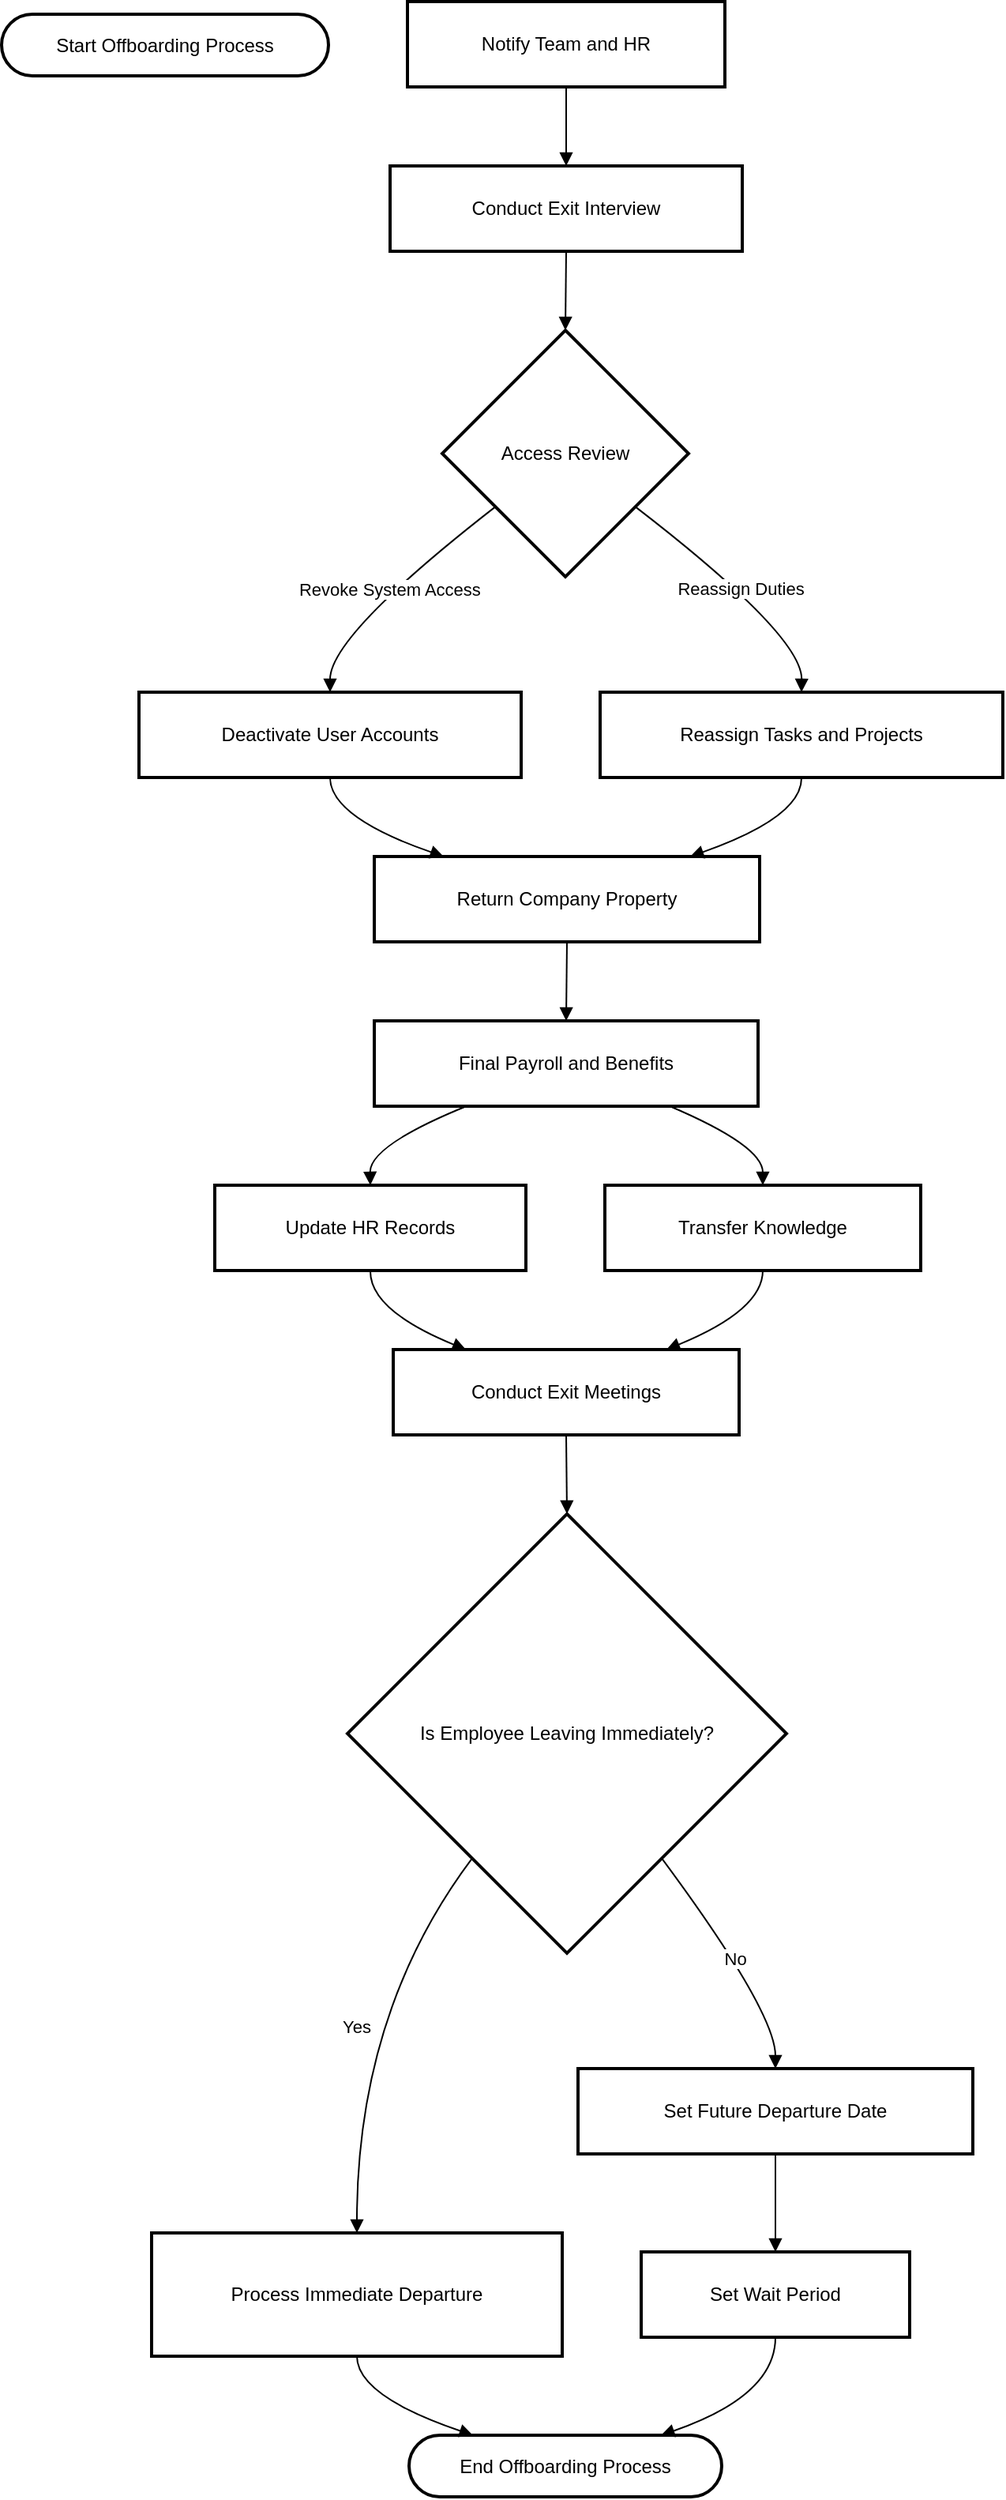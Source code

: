 <mxfile version="26.2.9">
  <diagram name="Page-1" id="GDX91udIqtMFT9c3IeWC">
    <mxGraphModel>
      <root>
        <mxCell id="0" />
        <mxCell id="1" parent="0" />
        <mxCell id="2" value="Start Offboarding Process" style="rounded=1;whiteSpace=wrap;arcSize=50;strokeWidth=2;" vertex="1" parent="1">
          <mxGeometry x="8" y="16" width="207" height="39" as="geometry" />
        </mxCell>
        <mxCell id="3" value="Notify Team and HR" style="whiteSpace=wrap;strokeWidth=2;" vertex="1" parent="1">
          <mxGeometry x="265" y="8" width="201" height="54" as="geometry" />
        </mxCell>
        <mxCell id="4" value="Conduct Exit Interview" style="whiteSpace=wrap;strokeWidth=2;" vertex="1" parent="1">
          <mxGeometry x="254" y="112" width="223" height="54" as="geometry" />
        </mxCell>
        <mxCell id="5" value="Access Review" style="rhombus;strokeWidth=2;whiteSpace=wrap;" vertex="1" parent="1">
          <mxGeometry x="287" y="216" width="156" height="156" as="geometry" />
        </mxCell>
        <mxCell id="6" value="Deactivate User Accounts" style="whiteSpace=wrap;strokeWidth=2;" vertex="1" parent="1">
          <mxGeometry x="95" y="445" width="242" height="54" as="geometry" />
        </mxCell>
        <mxCell id="7" value="Reassign Tasks and Projects" style="whiteSpace=wrap;strokeWidth=2;" vertex="1" parent="1">
          <mxGeometry x="387" y="445" width="255" height="54" as="geometry" />
        </mxCell>
        <mxCell id="8" value="Return Company Property" style="whiteSpace=wrap;strokeWidth=2;" vertex="1" parent="1">
          <mxGeometry x="244" y="549" width="244" height="54" as="geometry" />
        </mxCell>
        <mxCell id="9" value="Final Payroll and Benefits" style="whiteSpace=wrap;strokeWidth=2;" vertex="1" parent="1">
          <mxGeometry x="244" y="653" width="243" height="54" as="geometry" />
        </mxCell>
        <mxCell id="10" value="Update HR Records" style="whiteSpace=wrap;strokeWidth=2;" vertex="1" parent="1">
          <mxGeometry x="143" y="757" width="197" height="54" as="geometry" />
        </mxCell>
        <mxCell id="11" value="Transfer Knowledge" style="whiteSpace=wrap;strokeWidth=2;" vertex="1" parent="1">
          <mxGeometry x="390" y="757" width="200" height="54" as="geometry" />
        </mxCell>
        <mxCell id="12" value="Conduct Exit Meetings" style="whiteSpace=wrap;strokeWidth=2;" vertex="1" parent="1">
          <mxGeometry x="256" y="861" width="219" height="54" as="geometry" />
        </mxCell>
        <mxCell id="13" value="Is Employee Leaving Immediately?" style="rhombus;strokeWidth=2;whiteSpace=wrap;" vertex="1" parent="1">
          <mxGeometry x="227" y="965" width="278" height="278" as="geometry" />
        </mxCell>
        <mxCell id="14" value="Process Immediate Departure" style="whiteSpace=wrap;strokeWidth=2;" vertex="1" parent="1">
          <mxGeometry x="103" y="1420" width="260" height="78" as="geometry" />
        </mxCell>
        <mxCell id="15" value="Set Future Departure Date" style="whiteSpace=wrap;strokeWidth=2;" vertex="1" parent="1">
          <mxGeometry x="373" y="1316" width="250" height="54" as="geometry" />
        </mxCell>
        <mxCell id="16" value="End Offboarding Process" style="rounded=1;whiteSpace=wrap;arcSize=50;strokeWidth=2;" vertex="1" parent="1">
          <mxGeometry x="266" y="1548" width="198" height="39" as="geometry" />
        </mxCell>
        <mxCell id="17" value="Set Wait Period" style="whiteSpace=wrap;strokeWidth=2;" vertex="1" parent="1">
          <mxGeometry x="413" y="1432" width="170" height="54" as="geometry" />
        </mxCell>
        <mxCell id="18" value="" style="curved=1;startArrow=none;endArrow=block;exitX=0.5;exitY=1;entryX=0.5;entryY=0;" edge="1" parent="1" source="3" target="4">
          <mxGeometry relative="1" as="geometry">
            <Array as="points" />
          </mxGeometry>
        </mxCell>
        <mxCell id="19" value="" style="curved=1;startArrow=none;endArrow=block;exitX=0.5;exitY=1;entryX=0.5;entryY=0;" edge="1" parent="1" source="4" target="5">
          <mxGeometry relative="1" as="geometry">
            <Array as="points" />
          </mxGeometry>
        </mxCell>
        <mxCell id="20" value="Revoke System Access" style="curved=1;startArrow=none;endArrow=block;exitX=0;exitY=0.88;entryX=0.5;entryY=0;" edge="1" parent="1" source="5" target="6">
          <mxGeometry relative="1" as="geometry">
            <Array as="points">
              <mxPoint x="216" y="409" />
            </Array>
          </mxGeometry>
        </mxCell>
        <mxCell id="21" value="Reassign Duties" style="curved=1;startArrow=none;endArrow=block;exitX=1;exitY=0.88;entryX=0.5;entryY=0;" edge="1" parent="1" source="5" target="7">
          <mxGeometry relative="1" as="geometry">
            <Array as="points">
              <mxPoint x="515" y="409" />
            </Array>
          </mxGeometry>
        </mxCell>
        <mxCell id="22" value="" style="curved=1;startArrow=none;endArrow=block;exitX=0.5;exitY=1;entryX=0.18;entryY=0;" edge="1" parent="1" source="6" target="8">
          <mxGeometry relative="1" as="geometry">
            <Array as="points">
              <mxPoint x="216" y="524" />
            </Array>
          </mxGeometry>
        </mxCell>
        <mxCell id="23" value="" style="curved=1;startArrow=none;endArrow=block;exitX=0.5;exitY=1;entryX=0.82;entryY=0;" edge="1" parent="1" source="7" target="8">
          <mxGeometry relative="1" as="geometry">
            <Array as="points">
              <mxPoint x="515" y="524" />
            </Array>
          </mxGeometry>
        </mxCell>
        <mxCell id="24" value="" style="curved=1;startArrow=none;endArrow=block;exitX=0.5;exitY=1;entryX=0.5;entryY=0;" edge="1" parent="1" source="8" target="9">
          <mxGeometry relative="1" as="geometry">
            <Array as="points" />
          </mxGeometry>
        </mxCell>
        <mxCell id="25" value="" style="curved=1;startArrow=none;endArrow=block;exitX=0.24;exitY=1;entryX=0.5;entryY=0;" edge="1" parent="1" source="9" target="10">
          <mxGeometry relative="1" as="geometry">
            <Array as="points">
              <mxPoint x="241" y="732" />
            </Array>
          </mxGeometry>
        </mxCell>
        <mxCell id="26" value="" style="curved=1;startArrow=none;endArrow=block;exitX=0.77;exitY=1;entryX=0.5;entryY=0;" edge="1" parent="1" source="9" target="11">
          <mxGeometry relative="1" as="geometry">
            <Array as="points">
              <mxPoint x="490" y="732" />
            </Array>
          </mxGeometry>
        </mxCell>
        <mxCell id="27" value="" style="curved=1;startArrow=none;endArrow=block;exitX=0.5;exitY=1;entryX=0.21;entryY=0;" edge="1" parent="1" source="10" target="12">
          <mxGeometry relative="1" as="geometry">
            <Array as="points">
              <mxPoint x="241" y="836" />
            </Array>
          </mxGeometry>
        </mxCell>
        <mxCell id="28" value="" style="curved=1;startArrow=none;endArrow=block;exitX=0.5;exitY=1;entryX=0.79;entryY=0;" edge="1" parent="1" source="11" target="12">
          <mxGeometry relative="1" as="geometry">
            <Array as="points">
              <mxPoint x="490" y="836" />
            </Array>
          </mxGeometry>
        </mxCell>
        <mxCell id="29" value="" style="curved=1;startArrow=none;endArrow=block;exitX=0.5;exitY=1;entryX=0.5;entryY=0;" edge="1" parent="1" source="12" target="13">
          <mxGeometry relative="1" as="geometry">
            <Array as="points" />
          </mxGeometry>
        </mxCell>
        <mxCell id="30" value="Yes" style="curved=1;startArrow=none;endArrow=block;exitX=0.12;exitY=1;entryX=0.5;entryY=0;" edge="1" parent="1" source="13" target="14">
          <mxGeometry relative="1" as="geometry">
            <Array as="points">
              <mxPoint x="233" y="1280" />
            </Array>
          </mxGeometry>
        </mxCell>
        <mxCell id="31" value="No" style="curved=1;startArrow=none;endArrow=block;exitX=0.88;exitY=1;entryX=0.5;entryY=0;" edge="1" parent="1" source="13" target="15">
          <mxGeometry relative="1" as="geometry">
            <Array as="points">
              <mxPoint x="498" y="1280" />
            </Array>
          </mxGeometry>
        </mxCell>
        <mxCell id="32" value="" style="curved=1;startArrow=none;endArrow=block;exitX=0.5;exitY=1;entryX=0.21;entryY=0.01;" edge="1" parent="1" source="14" target="16">
          <mxGeometry relative="1" as="geometry">
            <Array as="points">
              <mxPoint x="233" y="1523" />
            </Array>
          </mxGeometry>
        </mxCell>
        <mxCell id="33" value="" style="curved=1;startArrow=none;endArrow=block;exitX=0.5;exitY=1;entryX=0.5;entryY=0;" edge="1" parent="1" source="15" target="17">
          <mxGeometry relative="1" as="geometry">
            <Array as="points" />
          </mxGeometry>
        </mxCell>
        <mxCell id="34" value="" style="curved=1;startArrow=none;endArrow=block;exitX=0.5;exitY=1;entryX=0.8;entryY=0.01;" edge="1" parent="1" source="17" target="16">
          <mxGeometry relative="1" as="geometry">
            <Array as="points">
              <mxPoint x="498" y="1523" />
            </Array>
          </mxGeometry>
        </mxCell>
      </root>
    </mxGraphModel>
  </diagram>
</mxfile>
